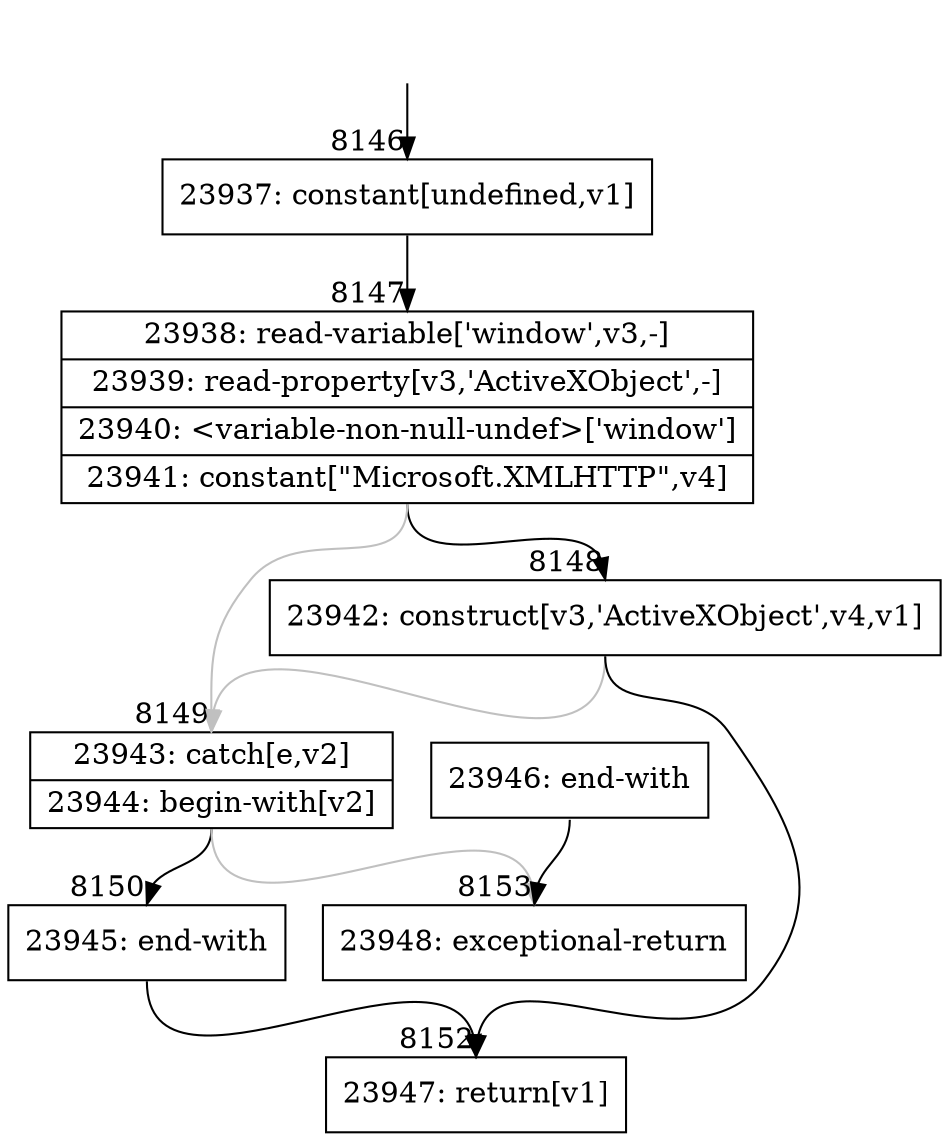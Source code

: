 digraph {
rankdir="TD"
BB_entry507[shape=none,label=""];
BB_entry507 -> BB8146 [tailport=s, headport=n, headlabel="    8146"]
BB8146 [shape=record label="{23937: constant[undefined,v1]}" ] 
BB8146 -> BB8147 [tailport=s, headport=n, headlabel="      8147"]
BB8147 [shape=record label="{23938: read-variable['window',v3,-]|23939: read-property[v3,'ActiveXObject',-]|23940: \<variable-non-null-undef\>['window']|23941: constant[\"Microsoft.XMLHTTP\",v4]}" ] 
BB8147 -> BB8148 [tailport=s, headport=n, headlabel="      8148"]
BB8147 -> BB8149 [tailport=s, headport=n, color=gray, headlabel="      8149"]
BB8148 [shape=record label="{23942: construct[v3,'ActiveXObject',v4,v1]}" ] 
BB8148 -> BB8152 [tailport=s, headport=n, headlabel="      8152"]
BB8148 -> BB8149 [tailport=s, headport=n, color=gray]
BB8149 [shape=record label="{23943: catch[e,v2]|23944: begin-with[v2]}" ] 
BB8149 -> BB8150 [tailport=s, headport=n, headlabel="      8150"]
BB8149 -> BB8153 [tailport=s, headport=n, color=gray, headlabel="      8153"]
BB8150 [shape=record label="{23945: end-with}" ] 
BB8150 -> BB8152 [tailport=s, headport=n]
BB8151 [shape=record label="{23946: end-with}" ] 
BB8151 -> BB8153 [tailport=s, headport=n]
BB8152 [shape=record label="{23947: return[v1]}" ] 
BB8153 [shape=record label="{23948: exceptional-return}" ] 
}
